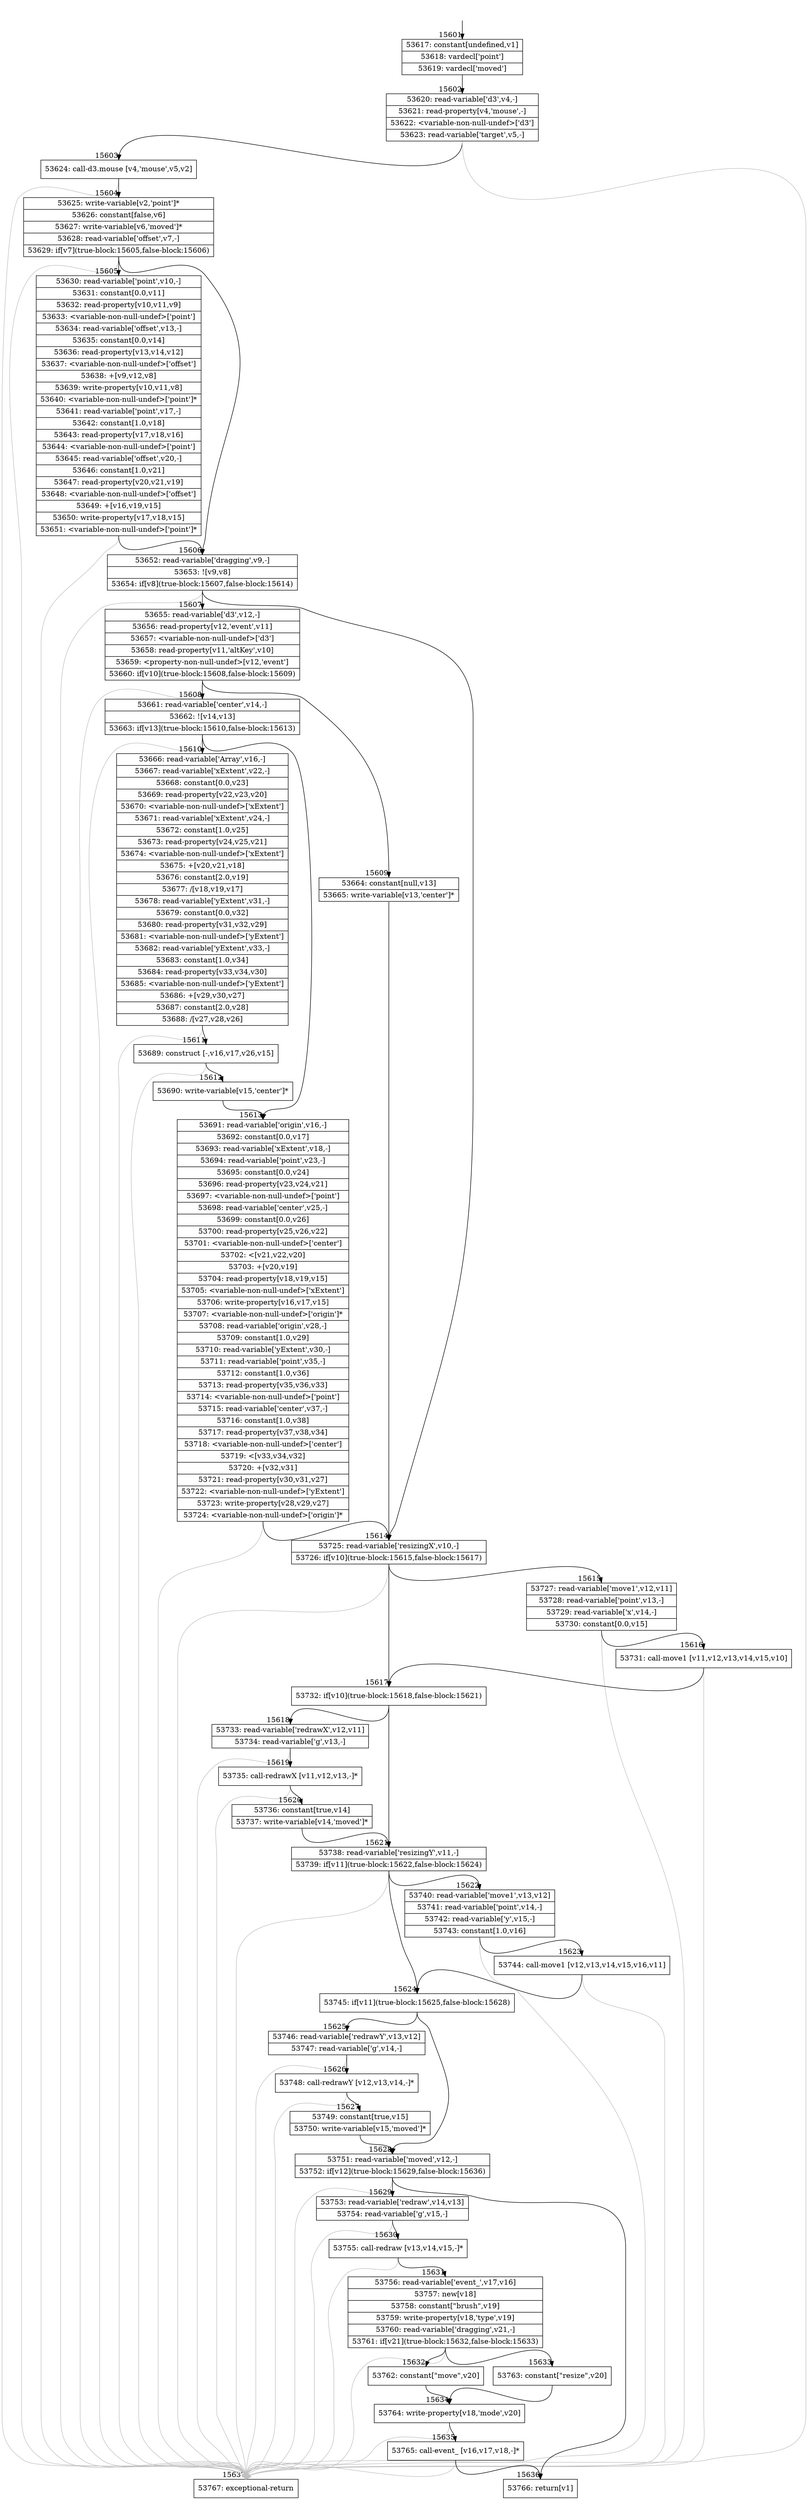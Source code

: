 digraph {
rankdir="TD"
BB_entry1450[shape=none,label=""];
BB_entry1450 -> BB15601 [tailport=s, headport=n, headlabel="    15601"]
BB15601 [shape=record label="{53617: constant[undefined,v1]|53618: vardecl['point']|53619: vardecl['moved']}" ] 
BB15601 -> BB15602 [tailport=s, headport=n, headlabel="      15602"]
BB15602 [shape=record label="{53620: read-variable['d3',v4,-]|53621: read-property[v4,'mouse',-]|53622: \<variable-non-null-undef\>['d3']|53623: read-variable['target',v5,-]}" ] 
BB15602 -> BB15603 [tailport=s, headport=n, headlabel="      15603"]
BB15602 -> BB15637 [tailport=s, headport=n, color=gray, headlabel="      15637"]
BB15603 [shape=record label="{53624: call-d3.mouse [v4,'mouse',v5,v2]}" ] 
BB15603 -> BB15604 [tailport=s, headport=n, headlabel="      15604"]
BB15603 -> BB15637 [tailport=s, headport=n, color=gray]
BB15604 [shape=record label="{53625: write-variable[v2,'point']*|53626: constant[false,v6]|53627: write-variable[v6,'moved']*|53628: read-variable['offset',v7,-]|53629: if[v7](true-block:15605,false-block:15606)}" ] 
BB15604 -> BB15605 [tailport=s, headport=n, headlabel="      15605"]
BB15604 -> BB15606 [tailport=s, headport=n, headlabel="      15606"]
BB15604 -> BB15637 [tailport=s, headport=n, color=gray]
BB15605 [shape=record label="{53630: read-variable['point',v10,-]|53631: constant[0.0,v11]|53632: read-property[v10,v11,v9]|53633: \<variable-non-null-undef\>['point']|53634: read-variable['offset',v13,-]|53635: constant[0.0,v14]|53636: read-property[v13,v14,v12]|53637: \<variable-non-null-undef\>['offset']|53638: +[v9,v12,v8]|53639: write-property[v10,v11,v8]|53640: \<variable-non-null-undef\>['point']*|53641: read-variable['point',v17,-]|53642: constant[1.0,v18]|53643: read-property[v17,v18,v16]|53644: \<variable-non-null-undef\>['point']|53645: read-variable['offset',v20,-]|53646: constant[1.0,v21]|53647: read-property[v20,v21,v19]|53648: \<variable-non-null-undef\>['offset']|53649: +[v16,v19,v15]|53650: write-property[v17,v18,v15]|53651: \<variable-non-null-undef\>['point']*}" ] 
BB15605 -> BB15606 [tailport=s, headport=n]
BB15605 -> BB15637 [tailport=s, headport=n, color=gray]
BB15606 [shape=record label="{53652: read-variable['dragging',v9,-]|53653: ![v9,v8]|53654: if[v8](true-block:15607,false-block:15614)}" ] 
BB15606 -> BB15607 [tailport=s, headport=n, headlabel="      15607"]
BB15606 -> BB15614 [tailport=s, headport=n, headlabel="      15614"]
BB15606 -> BB15637 [tailport=s, headport=n, color=gray]
BB15607 [shape=record label="{53655: read-variable['d3',v12,-]|53656: read-property[v12,'event',v11]|53657: \<variable-non-null-undef\>['d3']|53658: read-property[v11,'altKey',v10]|53659: \<property-non-null-undef\>[v12,'event']|53660: if[v10](true-block:15608,false-block:15609)}" ] 
BB15607 -> BB15608 [tailport=s, headport=n, headlabel="      15608"]
BB15607 -> BB15609 [tailport=s, headport=n, headlabel="      15609"]
BB15607 -> BB15637 [tailport=s, headport=n, color=gray]
BB15608 [shape=record label="{53661: read-variable['center',v14,-]|53662: ![v14,v13]|53663: if[v13](true-block:15610,false-block:15613)}" ] 
BB15608 -> BB15610 [tailport=s, headport=n, headlabel="      15610"]
BB15608 -> BB15613 [tailport=s, headport=n, headlabel="      15613"]
BB15608 -> BB15637 [tailport=s, headport=n, color=gray]
BB15609 [shape=record label="{53664: constant[null,v13]|53665: write-variable[v13,'center']*}" ] 
BB15609 -> BB15614 [tailport=s, headport=n]
BB15610 [shape=record label="{53666: read-variable['Array',v16,-]|53667: read-variable['xExtent',v22,-]|53668: constant[0.0,v23]|53669: read-property[v22,v23,v20]|53670: \<variable-non-null-undef\>['xExtent']|53671: read-variable['xExtent',v24,-]|53672: constant[1.0,v25]|53673: read-property[v24,v25,v21]|53674: \<variable-non-null-undef\>['xExtent']|53675: +[v20,v21,v18]|53676: constant[2.0,v19]|53677: /[v18,v19,v17]|53678: read-variable['yExtent',v31,-]|53679: constant[0.0,v32]|53680: read-property[v31,v32,v29]|53681: \<variable-non-null-undef\>['yExtent']|53682: read-variable['yExtent',v33,-]|53683: constant[1.0,v34]|53684: read-property[v33,v34,v30]|53685: \<variable-non-null-undef\>['yExtent']|53686: +[v29,v30,v27]|53687: constant[2.0,v28]|53688: /[v27,v28,v26]}" ] 
BB15610 -> BB15611 [tailport=s, headport=n, headlabel="      15611"]
BB15610 -> BB15637 [tailport=s, headport=n, color=gray]
BB15611 [shape=record label="{53689: construct [-,v16,v17,v26,v15]}" ] 
BB15611 -> BB15612 [tailport=s, headport=n, headlabel="      15612"]
BB15611 -> BB15637 [tailport=s, headport=n, color=gray]
BB15612 [shape=record label="{53690: write-variable[v15,'center']*}" ] 
BB15612 -> BB15613 [tailport=s, headport=n]
BB15613 [shape=record label="{53691: read-variable['origin',v16,-]|53692: constant[0.0,v17]|53693: read-variable['xExtent',v18,-]|53694: read-variable['point',v23,-]|53695: constant[0.0,v24]|53696: read-property[v23,v24,v21]|53697: \<variable-non-null-undef\>['point']|53698: read-variable['center',v25,-]|53699: constant[0.0,v26]|53700: read-property[v25,v26,v22]|53701: \<variable-non-null-undef\>['center']|53702: \<[v21,v22,v20]|53703: +[v20,v19]|53704: read-property[v18,v19,v15]|53705: \<variable-non-null-undef\>['xExtent']|53706: write-property[v16,v17,v15]|53707: \<variable-non-null-undef\>['origin']*|53708: read-variable['origin',v28,-]|53709: constant[1.0,v29]|53710: read-variable['yExtent',v30,-]|53711: read-variable['point',v35,-]|53712: constant[1.0,v36]|53713: read-property[v35,v36,v33]|53714: \<variable-non-null-undef\>['point']|53715: read-variable['center',v37,-]|53716: constant[1.0,v38]|53717: read-property[v37,v38,v34]|53718: \<variable-non-null-undef\>['center']|53719: \<[v33,v34,v32]|53720: +[v32,v31]|53721: read-property[v30,v31,v27]|53722: \<variable-non-null-undef\>['yExtent']|53723: write-property[v28,v29,v27]|53724: \<variable-non-null-undef\>['origin']*}" ] 
BB15613 -> BB15614 [tailport=s, headport=n]
BB15613 -> BB15637 [tailport=s, headport=n, color=gray]
BB15614 [shape=record label="{53725: read-variable['resizingX',v10,-]|53726: if[v10](true-block:15615,false-block:15617)}" ] 
BB15614 -> BB15617 [tailport=s, headport=n, headlabel="      15617"]
BB15614 -> BB15615 [tailport=s, headport=n, headlabel="      15615"]
BB15614 -> BB15637 [tailport=s, headport=n, color=gray]
BB15615 [shape=record label="{53727: read-variable['move1',v12,v11]|53728: read-variable['point',v13,-]|53729: read-variable['x',v14,-]|53730: constant[0.0,v15]}" ] 
BB15615 -> BB15616 [tailport=s, headport=n, headlabel="      15616"]
BB15615 -> BB15637 [tailport=s, headport=n, color=gray]
BB15616 [shape=record label="{53731: call-move1 [v11,v12,v13,v14,v15,v10]}" ] 
BB15616 -> BB15617 [tailport=s, headport=n]
BB15616 -> BB15637 [tailport=s, headport=n, color=gray]
BB15617 [shape=record label="{53732: if[v10](true-block:15618,false-block:15621)}" ] 
BB15617 -> BB15618 [tailport=s, headport=n, headlabel="      15618"]
BB15617 -> BB15621 [tailport=s, headport=n, headlabel="      15621"]
BB15618 [shape=record label="{53733: read-variable['redrawX',v12,v11]|53734: read-variable['g',v13,-]}" ] 
BB15618 -> BB15619 [tailport=s, headport=n, headlabel="      15619"]
BB15618 -> BB15637 [tailport=s, headport=n, color=gray]
BB15619 [shape=record label="{53735: call-redrawX [v11,v12,v13,-]*}" ] 
BB15619 -> BB15620 [tailport=s, headport=n, headlabel="      15620"]
BB15619 -> BB15637 [tailport=s, headport=n, color=gray]
BB15620 [shape=record label="{53736: constant[true,v14]|53737: write-variable[v14,'moved']*}" ] 
BB15620 -> BB15621 [tailport=s, headport=n]
BB15621 [shape=record label="{53738: read-variable['resizingY',v11,-]|53739: if[v11](true-block:15622,false-block:15624)}" ] 
BB15621 -> BB15624 [tailport=s, headport=n, headlabel="      15624"]
BB15621 -> BB15622 [tailport=s, headport=n, headlabel="      15622"]
BB15621 -> BB15637 [tailport=s, headport=n, color=gray]
BB15622 [shape=record label="{53740: read-variable['move1',v13,v12]|53741: read-variable['point',v14,-]|53742: read-variable['y',v15,-]|53743: constant[1.0,v16]}" ] 
BB15622 -> BB15623 [tailport=s, headport=n, headlabel="      15623"]
BB15622 -> BB15637 [tailport=s, headport=n, color=gray]
BB15623 [shape=record label="{53744: call-move1 [v12,v13,v14,v15,v16,v11]}" ] 
BB15623 -> BB15624 [tailport=s, headport=n]
BB15623 -> BB15637 [tailport=s, headport=n, color=gray]
BB15624 [shape=record label="{53745: if[v11](true-block:15625,false-block:15628)}" ] 
BB15624 -> BB15625 [tailport=s, headport=n, headlabel="      15625"]
BB15624 -> BB15628 [tailport=s, headport=n, headlabel="      15628"]
BB15625 [shape=record label="{53746: read-variable['redrawY',v13,v12]|53747: read-variable['g',v14,-]}" ] 
BB15625 -> BB15626 [tailport=s, headport=n, headlabel="      15626"]
BB15625 -> BB15637 [tailport=s, headport=n, color=gray]
BB15626 [shape=record label="{53748: call-redrawY [v12,v13,v14,-]*}" ] 
BB15626 -> BB15627 [tailport=s, headport=n, headlabel="      15627"]
BB15626 -> BB15637 [tailport=s, headport=n, color=gray]
BB15627 [shape=record label="{53749: constant[true,v15]|53750: write-variable[v15,'moved']*}" ] 
BB15627 -> BB15628 [tailport=s, headport=n]
BB15628 [shape=record label="{53751: read-variable['moved',v12,-]|53752: if[v12](true-block:15629,false-block:15636)}" ] 
BB15628 -> BB15629 [tailport=s, headport=n, headlabel="      15629"]
BB15628 -> BB15636 [tailport=s, headport=n, headlabel="      15636"]
BB15628 -> BB15637 [tailport=s, headport=n, color=gray]
BB15629 [shape=record label="{53753: read-variable['redraw',v14,v13]|53754: read-variable['g',v15,-]}" ] 
BB15629 -> BB15630 [tailport=s, headport=n, headlabel="      15630"]
BB15629 -> BB15637 [tailport=s, headport=n, color=gray]
BB15630 [shape=record label="{53755: call-redraw [v13,v14,v15,-]*}" ] 
BB15630 -> BB15631 [tailport=s, headport=n, headlabel="      15631"]
BB15630 -> BB15637 [tailport=s, headport=n, color=gray]
BB15631 [shape=record label="{53756: read-variable['event_',v17,v16]|53757: new[v18]|53758: constant[\"brush\",v19]|53759: write-property[v18,'type',v19]|53760: read-variable['dragging',v21,-]|53761: if[v21](true-block:15632,false-block:15633)}" ] 
BB15631 -> BB15632 [tailport=s, headport=n, headlabel="      15632"]
BB15631 -> BB15633 [tailport=s, headport=n, headlabel="      15633"]
BB15631 -> BB15637 [tailport=s, headport=n, color=gray]
BB15632 [shape=record label="{53762: constant[\"move\",v20]}" ] 
BB15632 -> BB15634 [tailport=s, headport=n, headlabel="      15634"]
BB15633 [shape=record label="{53763: constant[\"resize\",v20]}" ] 
BB15633 -> BB15634 [tailport=s, headport=n]
BB15634 [shape=record label="{53764: write-property[v18,'mode',v20]}" ] 
BB15634 -> BB15635 [tailport=s, headport=n, headlabel="      15635"]
BB15634 -> BB15637 [tailport=s, headport=n, color=gray]
BB15635 [shape=record label="{53765: call-event_ [v16,v17,v18,-]*}" ] 
BB15635 -> BB15636 [tailport=s, headport=n]
BB15635 -> BB15637 [tailport=s, headport=n, color=gray]
BB15636 [shape=record label="{53766: return[v1]}" ] 
BB15637 [shape=record label="{53767: exceptional-return}" ] 
//#$~ 9207
}
